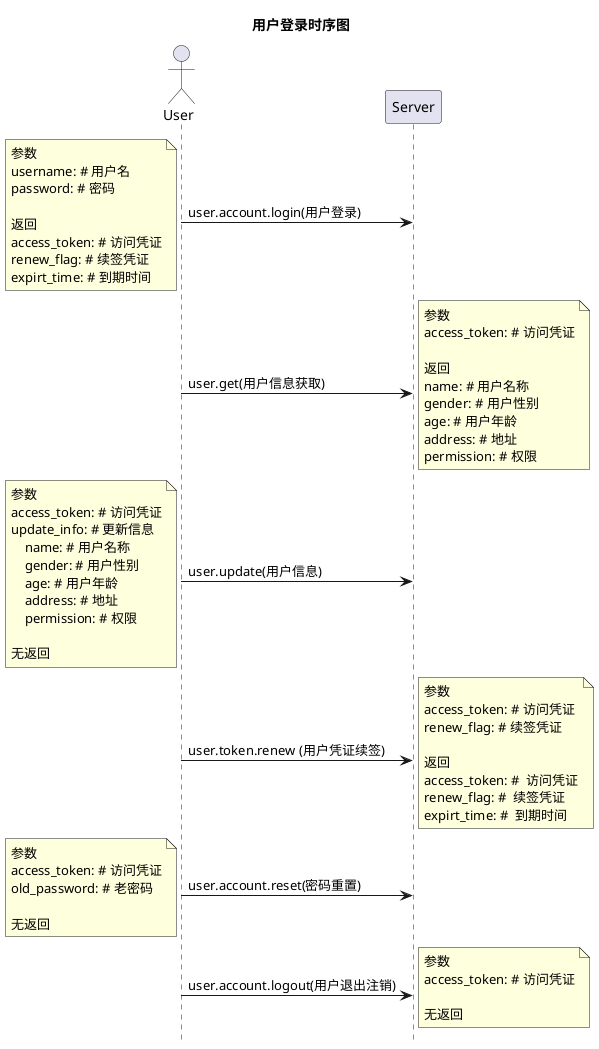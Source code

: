 @startuml
hide footbox
title 用户登录时序图

actor User as U
participant Server as S


U -> S: user.account.login(用户登录)
note left
参数
username: # 用户名
password: # 密码

返回
access_token: # 访问凭证
renew_flag: # 续签凭证
expirt_time: # 到期时间
end note


U -> S: user.get(用户信息获取)
note right
参数
access_token: # 访问凭证

返回
name: # 用户名称
gender: # 用户性别
age: # 用户年龄
address: # 地址
permission: # 权限
end note

U -> S: user.update(用户信息)
note left
参数
access_token: # 访问凭证
update_info: # 更新信息 
    name: # 用户名称
    gender: # 用户性别
    age: # 用户年龄
    address: # 地址
    permission: # 权限

无返回
end note


U -> S: user.token.renew (用户凭证续签)
note right
参数
access_token: # 访问凭证
renew_flag: # 续签凭证

返回
access_token: #  访问凭证
renew_flag: #  续签凭证
expirt_time: #  到期时间
end note


U -> S: user.account.reset(密码重置)
note left
参数
access_token: # 访问凭证
old_password: # 老密码

无返回
end note



U -> S: user.account.logout(用户退出注销)
note right
参数
access_token: # 访问凭证

无返回
end note

@enduml
